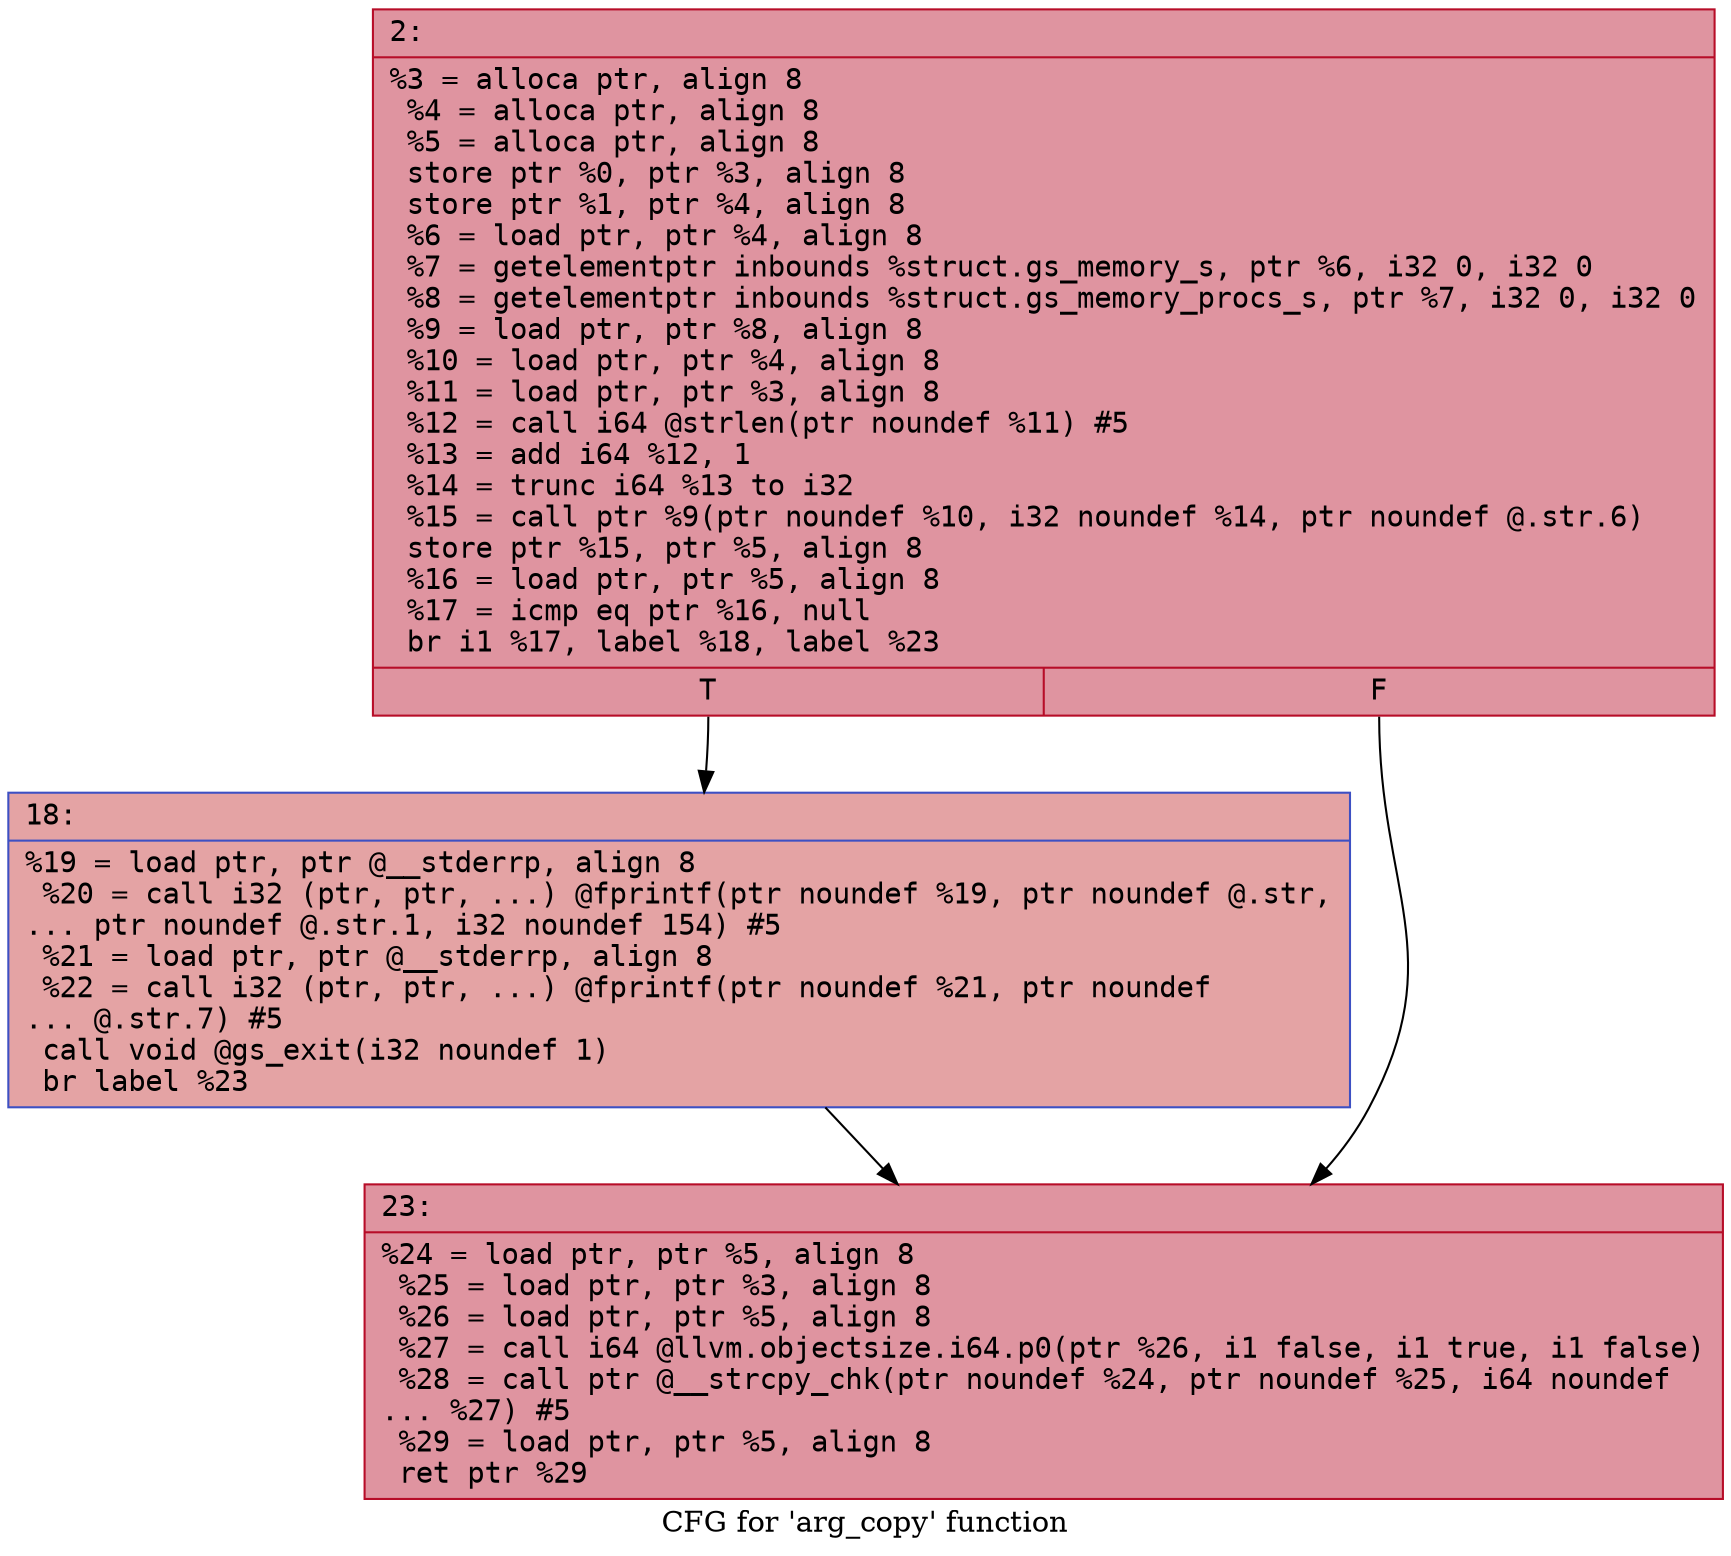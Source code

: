 digraph "CFG for 'arg_copy' function" {
	label="CFG for 'arg_copy' function";

	Node0x600000857250 [shape=record,color="#b70d28ff", style=filled, fillcolor="#b70d2870" fontname="Courier",label="{2:\l|  %3 = alloca ptr, align 8\l  %4 = alloca ptr, align 8\l  %5 = alloca ptr, align 8\l  store ptr %0, ptr %3, align 8\l  store ptr %1, ptr %4, align 8\l  %6 = load ptr, ptr %4, align 8\l  %7 = getelementptr inbounds %struct.gs_memory_s, ptr %6, i32 0, i32 0\l  %8 = getelementptr inbounds %struct.gs_memory_procs_s, ptr %7, i32 0, i32 0\l  %9 = load ptr, ptr %8, align 8\l  %10 = load ptr, ptr %4, align 8\l  %11 = load ptr, ptr %3, align 8\l  %12 = call i64 @strlen(ptr noundef %11) #5\l  %13 = add i64 %12, 1\l  %14 = trunc i64 %13 to i32\l  %15 = call ptr %9(ptr noundef %10, i32 noundef %14, ptr noundef @.str.6)\l  store ptr %15, ptr %5, align 8\l  %16 = load ptr, ptr %5, align 8\l  %17 = icmp eq ptr %16, null\l  br i1 %17, label %18, label %23\l|{<s0>T|<s1>F}}"];
	Node0x600000857250:s0 -> Node0x600000857390[tooltip="2 -> 18\nProbability 37.50%" ];
	Node0x600000857250:s1 -> Node0x6000008573e0[tooltip="2 -> 23\nProbability 62.50%" ];
	Node0x600000857390 [shape=record,color="#3d50c3ff", style=filled, fillcolor="#c32e3170" fontname="Courier",label="{18:\l|  %19 = load ptr, ptr @__stderrp, align 8\l  %20 = call i32 (ptr, ptr, ...) @fprintf(ptr noundef %19, ptr noundef @.str,\l... ptr noundef @.str.1, i32 noundef 154) #5\l  %21 = load ptr, ptr @__stderrp, align 8\l  %22 = call i32 (ptr, ptr, ...) @fprintf(ptr noundef %21, ptr noundef\l... @.str.7) #5\l  call void @gs_exit(i32 noundef 1)\l  br label %23\l}"];
	Node0x600000857390 -> Node0x6000008573e0[tooltip="18 -> 23\nProbability 100.00%" ];
	Node0x6000008573e0 [shape=record,color="#b70d28ff", style=filled, fillcolor="#b70d2870" fontname="Courier",label="{23:\l|  %24 = load ptr, ptr %5, align 8\l  %25 = load ptr, ptr %3, align 8\l  %26 = load ptr, ptr %5, align 8\l  %27 = call i64 @llvm.objectsize.i64.p0(ptr %26, i1 false, i1 true, i1 false)\l  %28 = call ptr @__strcpy_chk(ptr noundef %24, ptr noundef %25, i64 noundef\l... %27) #5\l  %29 = load ptr, ptr %5, align 8\l  ret ptr %29\l}"];
}
